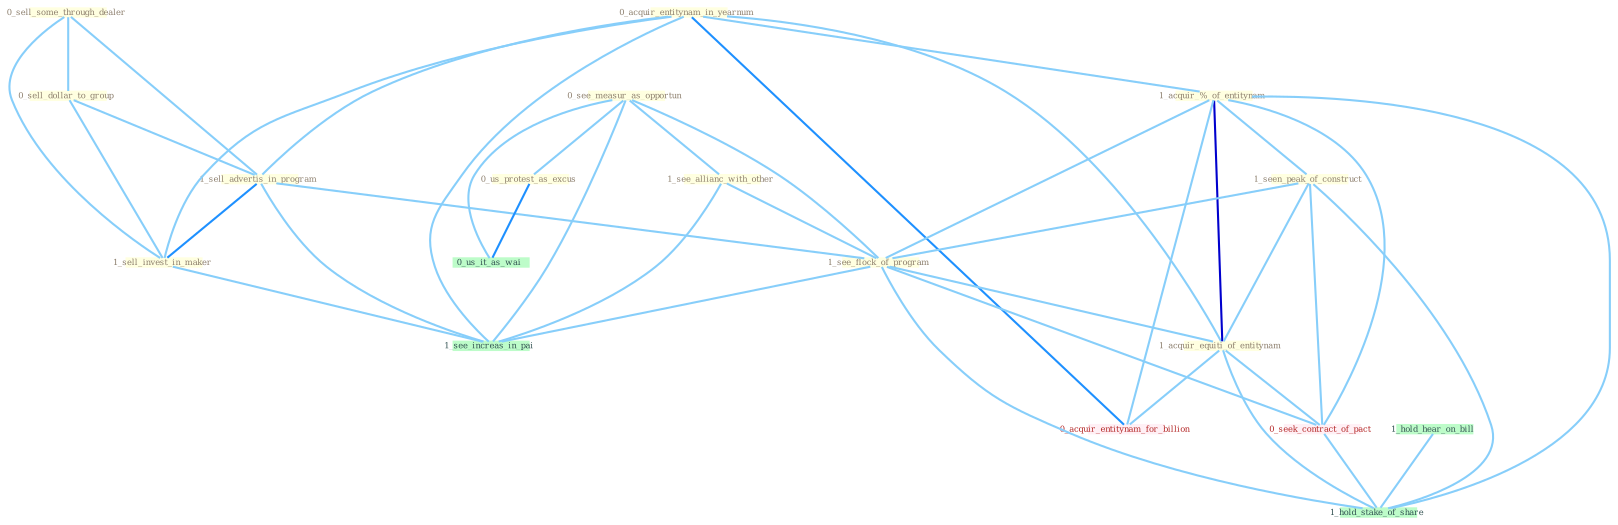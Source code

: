 Graph G{ 
    node
    [shape=polygon,style=filled,width=.5,height=.06,color="#BDFCC9",fixedsize=true,fontsize=4,
    fontcolor="#2f4f4f"];
    {node
    [color="#ffffe0", fontcolor="#8b7d6b"] "0_see_measur_as_opportun " "0_acquir_entitynam_in_yearnum " "0_sell_some_through_dealer " "0_sell_dollar_to_group " "1_acquir_%_of_entitynam " "1_see_allianc_with_other " "1_seen_peak_of_construct " "1_sell_advertis_in_program " "1_see_flock_of_program " "0_us_protest_as_excus " "1_acquir_equiti_of_entitynam " "1_sell_invest_in_maker "}
{node [color="#fff0f5", fontcolor="#b22222"] "0_seek_contract_of_pact " "0_acquir_entitynam_for_billion "}
edge [color="#B0E2FF"];

	"0_see_measur_as_opportun " -- "1_see_allianc_with_other " [w="1", color="#87cefa" ];
	"0_see_measur_as_opportun " -- "1_see_flock_of_program " [w="1", color="#87cefa" ];
	"0_see_measur_as_opportun " -- "0_us_protest_as_excus " [w="1", color="#87cefa" ];
	"0_see_measur_as_opportun " -- "0_us_it_as_wai " [w="1", color="#87cefa" ];
	"0_see_measur_as_opportun " -- "1_see_increas_in_pai " [w="1", color="#87cefa" ];
	"0_acquir_entitynam_in_yearnum " -- "1_acquir_%_of_entitynam " [w="1", color="#87cefa" ];
	"0_acquir_entitynam_in_yearnum " -- "1_sell_advertis_in_program " [w="1", color="#87cefa" ];
	"0_acquir_entitynam_in_yearnum " -- "1_acquir_equiti_of_entitynam " [w="1", color="#87cefa" ];
	"0_acquir_entitynam_in_yearnum " -- "1_sell_invest_in_maker " [w="1", color="#87cefa" ];
	"0_acquir_entitynam_in_yearnum " -- "0_acquir_entitynam_for_billion " [w="2", color="#1e90ff" , len=0.8];
	"0_acquir_entitynam_in_yearnum " -- "1_see_increas_in_pai " [w="1", color="#87cefa" ];
	"0_sell_some_through_dealer " -- "0_sell_dollar_to_group " [w="1", color="#87cefa" ];
	"0_sell_some_through_dealer " -- "1_sell_advertis_in_program " [w="1", color="#87cefa" ];
	"0_sell_some_through_dealer " -- "1_sell_invest_in_maker " [w="1", color="#87cefa" ];
	"0_sell_dollar_to_group " -- "1_sell_advertis_in_program " [w="1", color="#87cefa" ];
	"0_sell_dollar_to_group " -- "1_sell_invest_in_maker " [w="1", color="#87cefa" ];
	"1_acquir_%_of_entitynam " -- "1_seen_peak_of_construct " [w="1", color="#87cefa" ];
	"1_acquir_%_of_entitynam " -- "1_see_flock_of_program " [w="1", color="#87cefa" ];
	"1_acquir_%_of_entitynam " -- "1_acquir_equiti_of_entitynam " [w="3", color="#0000cd" , len=0.6];
	"1_acquir_%_of_entitynam " -- "0_seek_contract_of_pact " [w="1", color="#87cefa" ];
	"1_acquir_%_of_entitynam " -- "0_acquir_entitynam_for_billion " [w="1", color="#87cefa" ];
	"1_acquir_%_of_entitynam " -- "1_hold_stake_of_share " [w="1", color="#87cefa" ];
	"1_see_allianc_with_other " -- "1_see_flock_of_program " [w="1", color="#87cefa" ];
	"1_see_allianc_with_other " -- "1_see_increas_in_pai " [w="1", color="#87cefa" ];
	"1_seen_peak_of_construct " -- "1_see_flock_of_program " [w="1", color="#87cefa" ];
	"1_seen_peak_of_construct " -- "1_acquir_equiti_of_entitynam " [w="1", color="#87cefa" ];
	"1_seen_peak_of_construct " -- "0_seek_contract_of_pact " [w="1", color="#87cefa" ];
	"1_seen_peak_of_construct " -- "1_hold_stake_of_share " [w="1", color="#87cefa" ];
	"1_sell_advertis_in_program " -- "1_see_flock_of_program " [w="1", color="#87cefa" ];
	"1_sell_advertis_in_program " -- "1_sell_invest_in_maker " [w="2", color="#1e90ff" , len=0.8];
	"1_sell_advertis_in_program " -- "1_see_increas_in_pai " [w="1", color="#87cefa" ];
	"1_see_flock_of_program " -- "1_acquir_equiti_of_entitynam " [w="1", color="#87cefa" ];
	"1_see_flock_of_program " -- "0_seek_contract_of_pact " [w="1", color="#87cefa" ];
	"1_see_flock_of_program " -- "1_see_increas_in_pai " [w="1", color="#87cefa" ];
	"1_see_flock_of_program " -- "1_hold_stake_of_share " [w="1", color="#87cefa" ];
	"0_us_protest_as_excus " -- "0_us_it_as_wai " [w="2", color="#1e90ff" , len=0.8];
	"1_acquir_equiti_of_entitynam " -- "0_seek_contract_of_pact " [w="1", color="#87cefa" ];
	"1_acquir_equiti_of_entitynam " -- "0_acquir_entitynam_for_billion " [w="1", color="#87cefa" ];
	"1_acquir_equiti_of_entitynam " -- "1_hold_stake_of_share " [w="1", color="#87cefa" ];
	"1_sell_invest_in_maker " -- "1_see_increas_in_pai " [w="1", color="#87cefa" ];
	"0_seek_contract_of_pact " -- "1_hold_stake_of_share " [w="1", color="#87cefa" ];
	"1_hold_hear_on_bill " -- "1_hold_stake_of_share " [w="1", color="#87cefa" ];
}